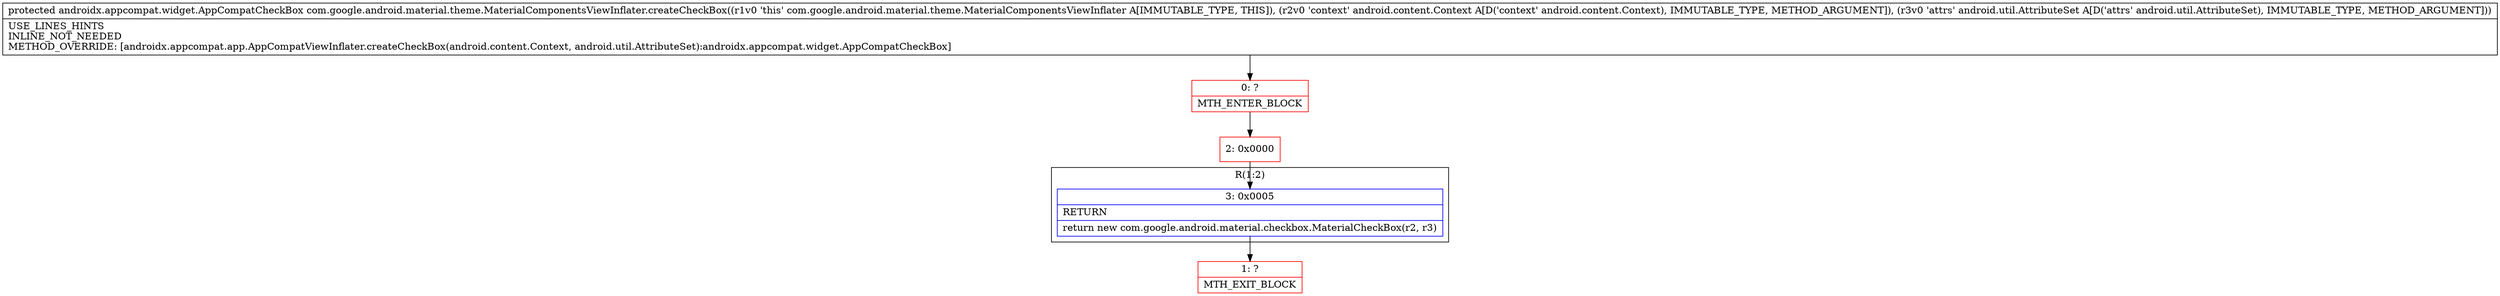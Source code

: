 digraph "CFG forcom.google.android.material.theme.MaterialComponentsViewInflater.createCheckBox(Landroid\/content\/Context;Landroid\/util\/AttributeSet;)Landroidx\/appcompat\/widget\/AppCompatCheckBox;" {
subgraph cluster_Region_261664151 {
label = "R(1:2)";
node [shape=record,color=blue];
Node_3 [shape=record,label="{3\:\ 0x0005|RETURN\l|return new com.google.android.material.checkbox.MaterialCheckBox(r2, r3)\l}"];
}
Node_0 [shape=record,color=red,label="{0\:\ ?|MTH_ENTER_BLOCK\l}"];
Node_2 [shape=record,color=red,label="{2\:\ 0x0000}"];
Node_1 [shape=record,color=red,label="{1\:\ ?|MTH_EXIT_BLOCK\l}"];
MethodNode[shape=record,label="{protected androidx.appcompat.widget.AppCompatCheckBox com.google.android.material.theme.MaterialComponentsViewInflater.createCheckBox((r1v0 'this' com.google.android.material.theme.MaterialComponentsViewInflater A[IMMUTABLE_TYPE, THIS]), (r2v0 'context' android.content.Context A[D('context' android.content.Context), IMMUTABLE_TYPE, METHOD_ARGUMENT]), (r3v0 'attrs' android.util.AttributeSet A[D('attrs' android.util.AttributeSet), IMMUTABLE_TYPE, METHOD_ARGUMENT]))  | USE_LINES_HINTS\lINLINE_NOT_NEEDED\lMETHOD_OVERRIDE: [androidx.appcompat.app.AppCompatViewInflater.createCheckBox(android.content.Context, android.util.AttributeSet):androidx.appcompat.widget.AppCompatCheckBox]\l}"];
MethodNode -> Node_0;Node_3 -> Node_1;
Node_0 -> Node_2;
Node_2 -> Node_3;
}

